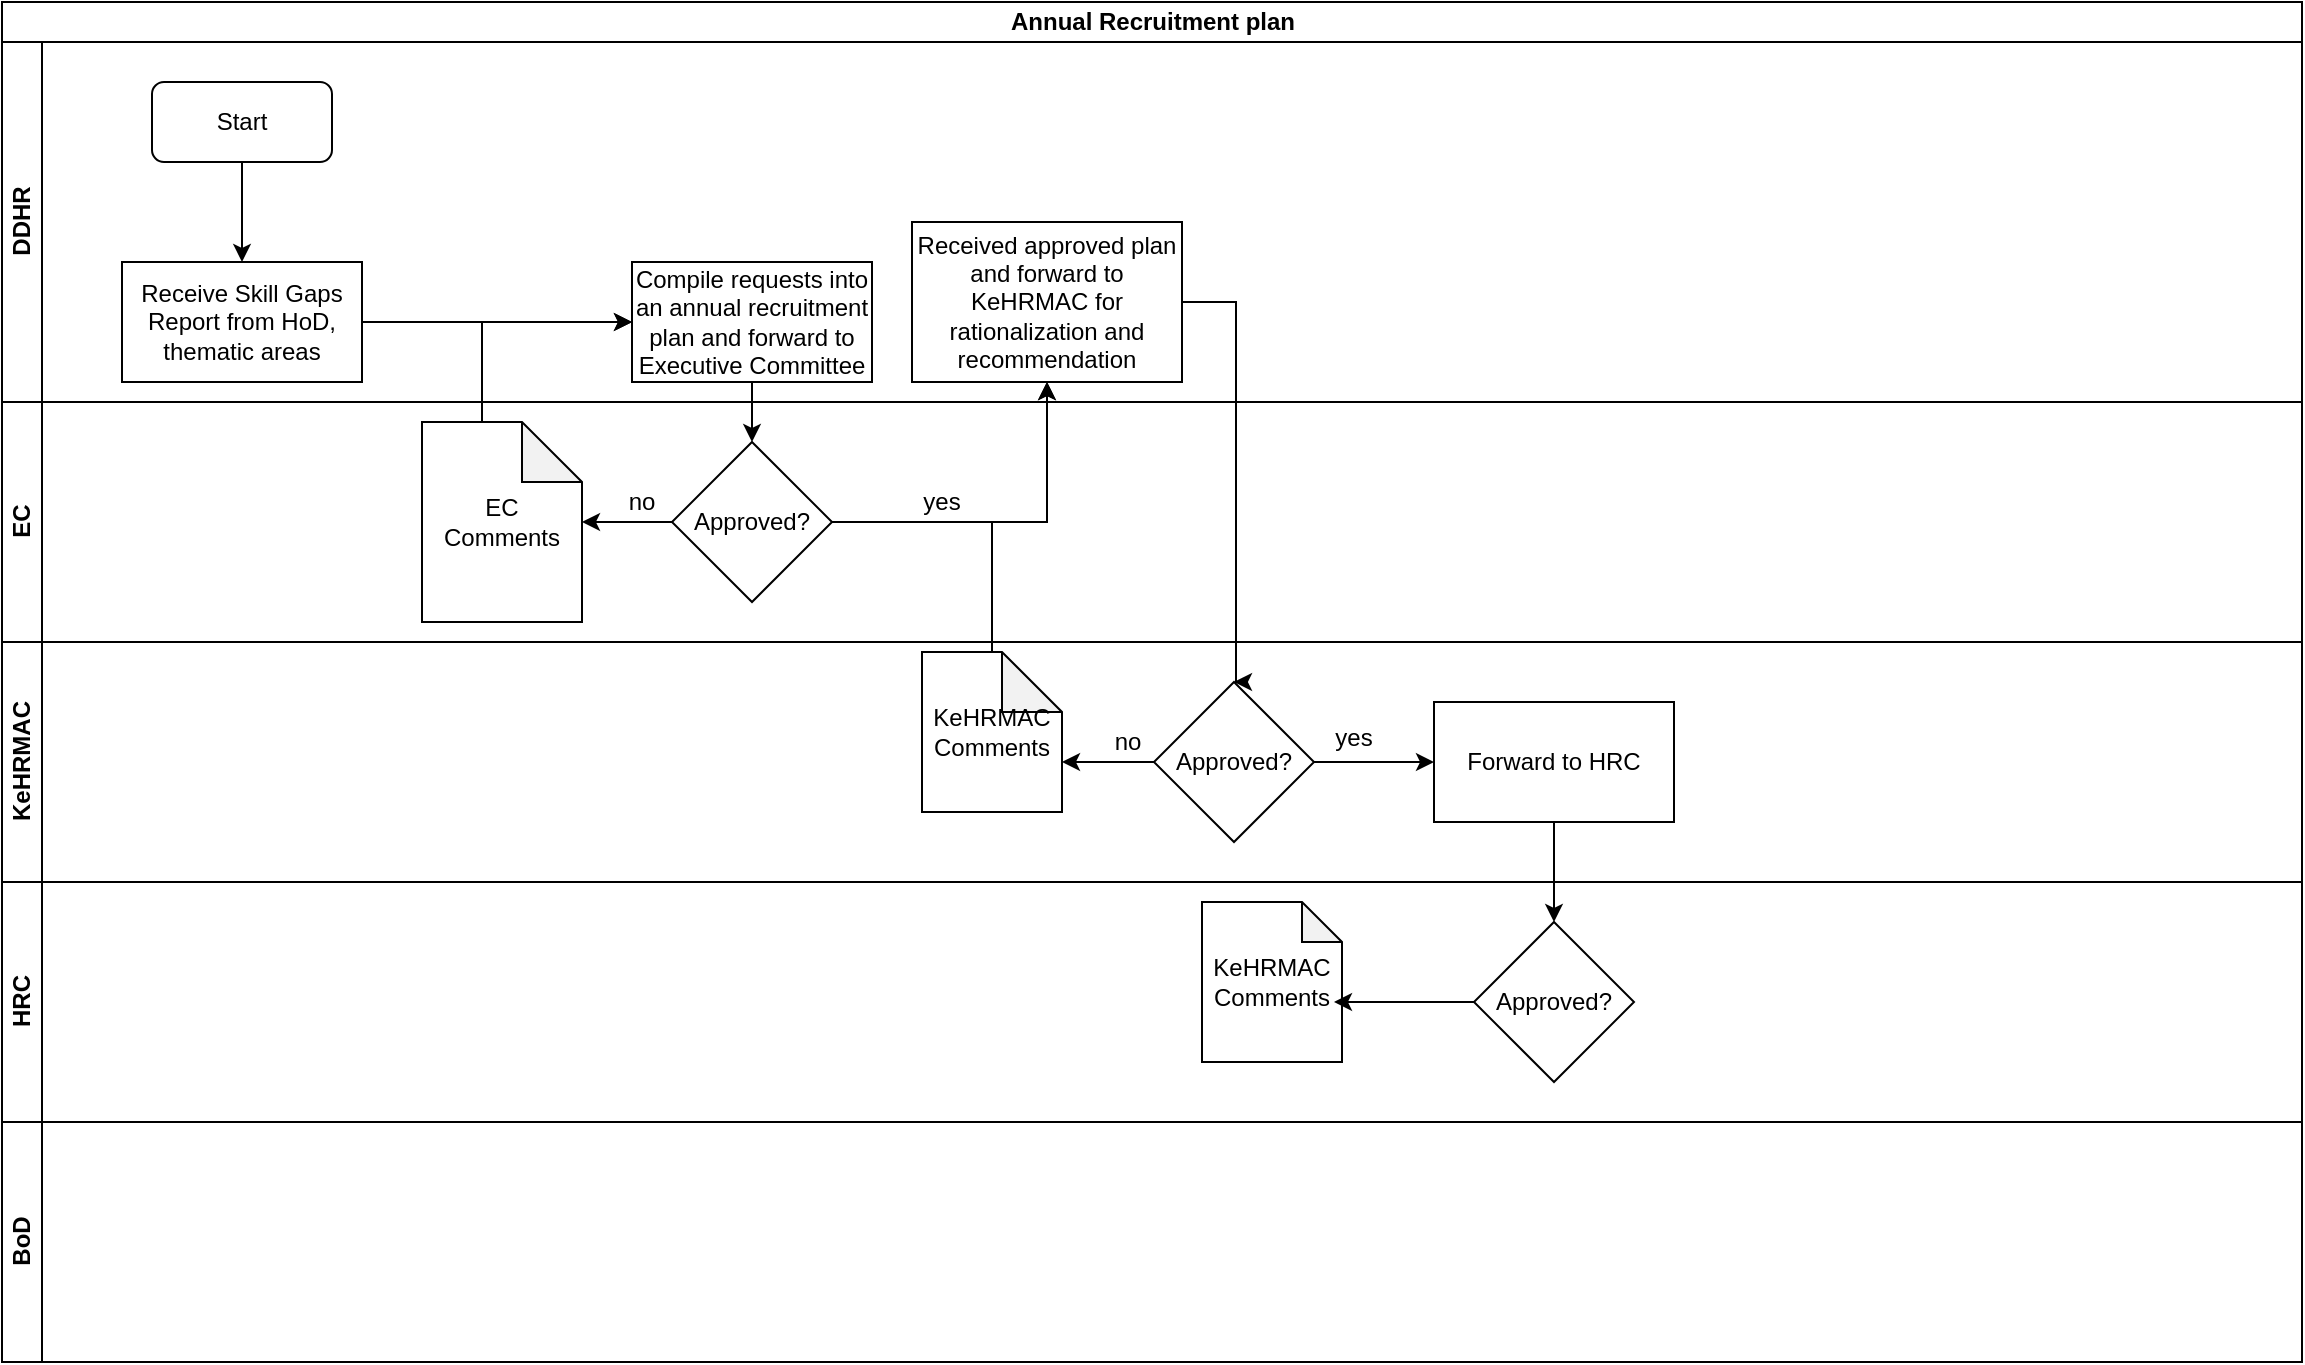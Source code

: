 <mxfile version="13.10.4" type="github">
  <diagram id="rh0mucq8AUeVXR-K46Hd" name="Page-1">
    <mxGraphModel dx="1038" dy="547" grid="1" gridSize="10" guides="1" tooltips="1" connect="1" arrows="1" fold="1" page="1" pageScale="1" pageWidth="1169" pageHeight="827" math="0" shadow="0">
      <root>
        <mxCell id="0" />
        <mxCell id="1" parent="0" />
        <mxCell id="z-MluRmv4vpyXfdSz0gX-1" value="Annual Recruitment plan" style="swimlane;html=1;childLayout=stackLayout;resizeParent=1;resizeParentMax=0;horizontal=1;startSize=20;horizontalStack=0;" vertex="1" parent="1">
          <mxGeometry x="10" y="10" width="1150" height="680" as="geometry" />
        </mxCell>
        <mxCell id="z-MluRmv4vpyXfdSz0gX-2" value="DDHR" style="swimlane;html=1;startSize=20;horizontal=0;" vertex="1" parent="z-MluRmv4vpyXfdSz0gX-1">
          <mxGeometry y="20" width="1150" height="180" as="geometry" />
        </mxCell>
        <mxCell id="z-MluRmv4vpyXfdSz0gX-7" value="Start" style="rounded=1;whiteSpace=wrap;html=1;" vertex="1" parent="z-MluRmv4vpyXfdSz0gX-2">
          <mxGeometry x="75" y="20" width="90" height="40" as="geometry" />
        </mxCell>
        <mxCell id="z-MluRmv4vpyXfdSz0gX-8" value="Receive Skill Gaps Report from HoD, thematic areas" style="rounded=0;whiteSpace=wrap;html=1;" vertex="1" parent="z-MluRmv4vpyXfdSz0gX-2">
          <mxGeometry x="60" y="110" width="120" height="60" as="geometry" />
        </mxCell>
        <mxCell id="z-MluRmv4vpyXfdSz0gX-10" value="" style="edgeStyle=orthogonalEdgeStyle;rounded=0;orthogonalLoop=1;jettySize=auto;html=1;entryX=0.5;entryY=0;entryDx=0;entryDy=0;" edge="1" parent="z-MluRmv4vpyXfdSz0gX-2" source="z-MluRmv4vpyXfdSz0gX-7" target="z-MluRmv4vpyXfdSz0gX-8">
          <mxGeometry relative="1" as="geometry">
            <mxPoint x="120" y="130" as="targetPoint" />
          </mxGeometry>
        </mxCell>
        <mxCell id="z-MluRmv4vpyXfdSz0gX-21" value="Received approved plan and forward to KeHRMAC for rationalization and recommendation" style="whiteSpace=wrap;html=1;rounded=0;" vertex="1" parent="z-MluRmv4vpyXfdSz0gX-2">
          <mxGeometry x="455" y="90" width="135" height="80" as="geometry" />
        </mxCell>
        <mxCell id="z-MluRmv4vpyXfdSz0gX-3" value="EC" style="swimlane;html=1;startSize=20;horizontal=0;" vertex="1" parent="z-MluRmv4vpyXfdSz0gX-1">
          <mxGeometry y="200" width="1150" height="120" as="geometry" />
        </mxCell>
        <mxCell id="z-MluRmv4vpyXfdSz0gX-13" value="Approved?" style="rhombus;whiteSpace=wrap;html=1;rounded=0;" vertex="1" parent="z-MluRmv4vpyXfdSz0gX-3">
          <mxGeometry x="335" y="20" width="80" height="80" as="geometry" />
        </mxCell>
        <mxCell id="z-MluRmv4vpyXfdSz0gX-17" value="EC Comments" style="shape=note;whiteSpace=wrap;html=1;backgroundOutline=1;darkOpacity=0.05;" vertex="1" parent="z-MluRmv4vpyXfdSz0gX-3">
          <mxGeometry x="210" y="10" width="80" height="100" as="geometry" />
        </mxCell>
        <mxCell id="z-MluRmv4vpyXfdSz0gX-16" value="" style="edgeStyle=orthogonalEdgeStyle;rounded=0;orthogonalLoop=1;jettySize=auto;html=1;" edge="1" parent="z-MluRmv4vpyXfdSz0gX-3" source="z-MluRmv4vpyXfdSz0gX-13" target="z-MluRmv4vpyXfdSz0gX-17">
          <mxGeometry relative="1" as="geometry">
            <mxPoint x="275" y="60" as="targetPoint" />
          </mxGeometry>
        </mxCell>
        <mxCell id="z-MluRmv4vpyXfdSz0gX-20" value="no" style="text;html=1;strokeColor=none;fillColor=none;align=center;verticalAlign=middle;whiteSpace=wrap;rounded=0;" vertex="1" parent="z-MluRmv4vpyXfdSz0gX-3">
          <mxGeometry x="300" y="40" width="40" height="20" as="geometry" />
        </mxCell>
        <mxCell id="z-MluRmv4vpyXfdSz0gX-23" value="yes" style="text;html=1;strokeColor=none;fillColor=none;align=center;verticalAlign=middle;whiteSpace=wrap;rounded=0;" vertex="1" parent="z-MluRmv4vpyXfdSz0gX-3">
          <mxGeometry x="450" y="40" width="40" height="20" as="geometry" />
        </mxCell>
        <mxCell id="z-MluRmv4vpyXfdSz0gX-4" value="KeHRMAC" style="swimlane;html=1;startSize=20;horizontal=0;" vertex="1" parent="z-MluRmv4vpyXfdSz0gX-1">
          <mxGeometry y="320" width="1150" height="120" as="geometry" />
        </mxCell>
        <mxCell id="z-MluRmv4vpyXfdSz0gX-26" value="Approved?" style="rhombus;whiteSpace=wrap;html=1;" vertex="1" parent="z-MluRmv4vpyXfdSz0gX-4">
          <mxGeometry x="576" y="20" width="80" height="80" as="geometry" />
        </mxCell>
        <mxCell id="z-MluRmv4vpyXfdSz0gX-29" value="yes" style="text;html=1;strokeColor=none;fillColor=none;align=center;verticalAlign=middle;whiteSpace=wrap;rounded=0;" vertex="1" parent="z-MluRmv4vpyXfdSz0gX-4">
          <mxGeometry x="656" y="38" width="40" height="20" as="geometry" />
        </mxCell>
        <mxCell id="z-MluRmv4vpyXfdSz0gX-31" value="KeHRMAC Comments" style="shape=note;whiteSpace=wrap;html=1;backgroundOutline=1;darkOpacity=0.05;" vertex="1" parent="z-MluRmv4vpyXfdSz0gX-4">
          <mxGeometry x="460" y="5" width="70" height="80" as="geometry" />
        </mxCell>
        <mxCell id="z-MluRmv4vpyXfdSz0gX-35" value="" style="edgeStyle=orthogonalEdgeStyle;rounded=0;orthogonalLoop=1;jettySize=auto;html=1;entryX=0;entryY=0;entryDx=70;entryDy=55;entryPerimeter=0;" edge="1" parent="z-MluRmv4vpyXfdSz0gX-4" source="z-MluRmv4vpyXfdSz0gX-26" target="z-MluRmv4vpyXfdSz0gX-31">
          <mxGeometry relative="1" as="geometry">
            <mxPoint x="496" y="60" as="targetPoint" />
          </mxGeometry>
        </mxCell>
        <mxCell id="z-MluRmv4vpyXfdSz0gX-5" value="HRC" style="swimlane;html=1;startSize=20;horizontal=0;" vertex="1" parent="z-MluRmv4vpyXfdSz0gX-1">
          <mxGeometry y="440" width="1150" height="120" as="geometry" />
        </mxCell>
        <mxCell id="z-MluRmv4vpyXfdSz0gX-37" value="Approved?" style="rhombus;whiteSpace=wrap;html=1;" vertex="1" parent="z-MluRmv4vpyXfdSz0gX-5">
          <mxGeometry x="736" y="20" width="80" height="80" as="geometry" />
        </mxCell>
        <mxCell id="z-MluRmv4vpyXfdSz0gX-41" value="KeHRMAC Comments" style="shape=note;whiteSpace=wrap;html=1;backgroundOutline=1;darkOpacity=0.05;size=20;" vertex="1" parent="z-MluRmv4vpyXfdSz0gX-5">
          <mxGeometry x="600" y="10" width="70" height="80" as="geometry" />
        </mxCell>
        <mxCell id="z-MluRmv4vpyXfdSz0gX-6" value="BoD" style="swimlane;html=1;startSize=20;horizontal=0;" vertex="1" parent="z-MluRmv4vpyXfdSz0gX-1">
          <mxGeometry y="560" width="1150" height="120" as="geometry" />
        </mxCell>
        <mxCell id="z-MluRmv4vpyXfdSz0gX-22" value="" style="edgeStyle=orthogonalEdgeStyle;rounded=0;orthogonalLoop=1;jettySize=auto;html=1;" edge="1" parent="z-MluRmv4vpyXfdSz0gX-1" source="z-MluRmv4vpyXfdSz0gX-13" target="z-MluRmv4vpyXfdSz0gX-21">
          <mxGeometry relative="1" as="geometry" />
        </mxCell>
        <mxCell id="z-MluRmv4vpyXfdSz0gX-25" value="" style="edgeStyle=orthogonalEdgeStyle;rounded=0;orthogonalLoop=1;jettySize=auto;html=1;entryX=0.5;entryY=0;entryDx=0;entryDy=0;" edge="1" parent="z-MluRmv4vpyXfdSz0gX-1" source="z-MluRmv4vpyXfdSz0gX-21" target="z-MluRmv4vpyXfdSz0gX-26">
          <mxGeometry relative="1" as="geometry">
            <mxPoint x="617" y="360" as="targetPoint" />
            <Array as="points">
              <mxPoint x="617" y="150" />
              <mxPoint x="617" y="340" />
            </Array>
          </mxGeometry>
        </mxCell>
        <mxCell id="z-MluRmv4vpyXfdSz0gX-33" value="" style="edgeStyle=orthogonalEdgeStyle;rounded=0;orthogonalLoop=1;jettySize=auto;html=1;entryX=0.5;entryY=1;entryDx=0;entryDy=0;" edge="1" parent="z-MluRmv4vpyXfdSz0gX-1" source="z-MluRmv4vpyXfdSz0gX-31" target="z-MluRmv4vpyXfdSz0gX-21">
          <mxGeometry relative="1" as="geometry">
            <mxPoint x="405" y="370" as="targetPoint" />
            <Array as="points">
              <mxPoint x="495" y="260" />
              <mxPoint x="523" y="260" />
            </Array>
          </mxGeometry>
        </mxCell>
        <mxCell id="z-MluRmv4vpyXfdSz0gX-14" value="" style="edgeStyle=orthogonalEdgeStyle;rounded=0;orthogonalLoop=1;jettySize=auto;html=1;" edge="1" parent="1" source="z-MluRmv4vpyXfdSz0gX-11" target="z-MluRmv4vpyXfdSz0gX-13">
          <mxGeometry relative="1" as="geometry" />
        </mxCell>
        <mxCell id="z-MluRmv4vpyXfdSz0gX-11" value="Compile requests into an annual recruitment plan and forward to Executive Committee" style="whiteSpace=wrap;html=1;rounded=0;" vertex="1" parent="1">
          <mxGeometry x="325" y="140" width="120" height="60" as="geometry" />
        </mxCell>
        <mxCell id="z-MluRmv4vpyXfdSz0gX-12" value="" style="edgeStyle=orthogonalEdgeStyle;rounded=0;orthogonalLoop=1;jettySize=auto;html=1;" edge="1" parent="1" source="z-MluRmv4vpyXfdSz0gX-8" target="z-MluRmv4vpyXfdSz0gX-11">
          <mxGeometry relative="1" as="geometry" />
        </mxCell>
        <mxCell id="z-MluRmv4vpyXfdSz0gX-19" value="" style="edgeStyle=orthogonalEdgeStyle;rounded=0;orthogonalLoop=1;jettySize=auto;html=1;entryX=0;entryY=0.5;entryDx=0;entryDy=0;" edge="1" parent="1" source="z-MluRmv4vpyXfdSz0gX-17" target="z-MluRmv4vpyXfdSz0gX-11">
          <mxGeometry relative="1" as="geometry">
            <mxPoint x="260" y="120" as="targetPoint" />
            <Array as="points">
              <mxPoint x="250" y="170" />
            </Array>
          </mxGeometry>
        </mxCell>
        <mxCell id="z-MluRmv4vpyXfdSz0gX-38" value="" style="edgeStyle=orthogonalEdgeStyle;rounded=0;orthogonalLoop=1;jettySize=auto;html=1;" edge="1" parent="1" source="z-MluRmv4vpyXfdSz0gX-27" target="z-MluRmv4vpyXfdSz0gX-37">
          <mxGeometry relative="1" as="geometry" />
        </mxCell>
        <mxCell id="z-MluRmv4vpyXfdSz0gX-27" value="Forward to HRC" style="whiteSpace=wrap;html=1;" vertex="1" parent="1">
          <mxGeometry x="726" y="360" width="120" height="60" as="geometry" />
        </mxCell>
        <mxCell id="z-MluRmv4vpyXfdSz0gX-28" value="" style="edgeStyle=orthogonalEdgeStyle;rounded=0;orthogonalLoop=1;jettySize=auto;html=1;" edge="1" parent="1" source="z-MluRmv4vpyXfdSz0gX-26" target="z-MluRmv4vpyXfdSz0gX-27">
          <mxGeometry relative="1" as="geometry" />
        </mxCell>
        <mxCell id="z-MluRmv4vpyXfdSz0gX-36" value="no" style="text;html=1;strokeColor=none;fillColor=none;align=center;verticalAlign=middle;whiteSpace=wrap;rounded=0;" vertex="1" parent="1">
          <mxGeometry x="553" y="370" width="40" height="20" as="geometry" />
        </mxCell>
        <mxCell id="z-MluRmv4vpyXfdSz0gX-40" value="" style="edgeStyle=orthogonalEdgeStyle;rounded=0;orthogonalLoop=1;jettySize=auto;html=1;" edge="1" parent="1" source="z-MluRmv4vpyXfdSz0gX-37">
          <mxGeometry relative="1" as="geometry">
            <mxPoint x="676" y="510" as="targetPoint" />
          </mxGeometry>
        </mxCell>
      </root>
    </mxGraphModel>
  </diagram>
</mxfile>
